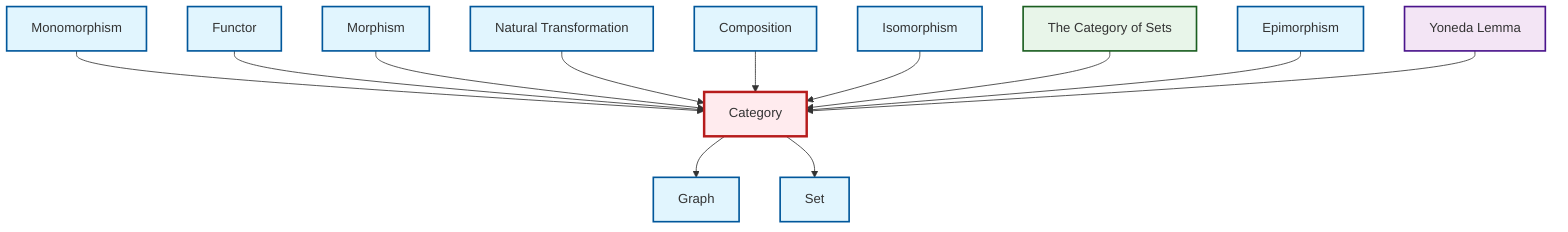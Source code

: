 graph TD
    classDef definition fill:#e1f5fe,stroke:#01579b,stroke-width:2px
    classDef theorem fill:#f3e5f5,stroke:#4a148c,stroke-width:2px
    classDef axiom fill:#fff3e0,stroke:#e65100,stroke-width:2px
    classDef example fill:#e8f5e9,stroke:#1b5e20,stroke-width:2px
    classDef current fill:#ffebee,stroke:#b71c1c,stroke-width:3px
    def-set["Set"]:::definition
    def-composition["Composition"]:::definition
    def-functor["Functor"]:::definition
    def-monomorphism["Monomorphism"]:::definition
    def-graph["Graph"]:::definition
    def-natural-transformation["Natural Transformation"]:::definition
    def-isomorphism["Isomorphism"]:::definition
    def-category["Category"]:::definition
    thm-yoneda["Yoneda Lemma"]:::theorem
    def-epimorphism["Epimorphism"]:::definition
    def-morphism["Morphism"]:::definition
    ex-set-category["The Category of Sets"]:::example
    def-monomorphism --> def-category
    def-functor --> def-category
    def-category --> def-graph
    def-morphism --> def-category
    def-natural-transformation --> def-category
    def-composition --> def-category
    def-category --> def-set
    def-isomorphism --> def-category
    ex-set-category --> def-category
    def-epimorphism --> def-category
    thm-yoneda --> def-category
    class def-category current